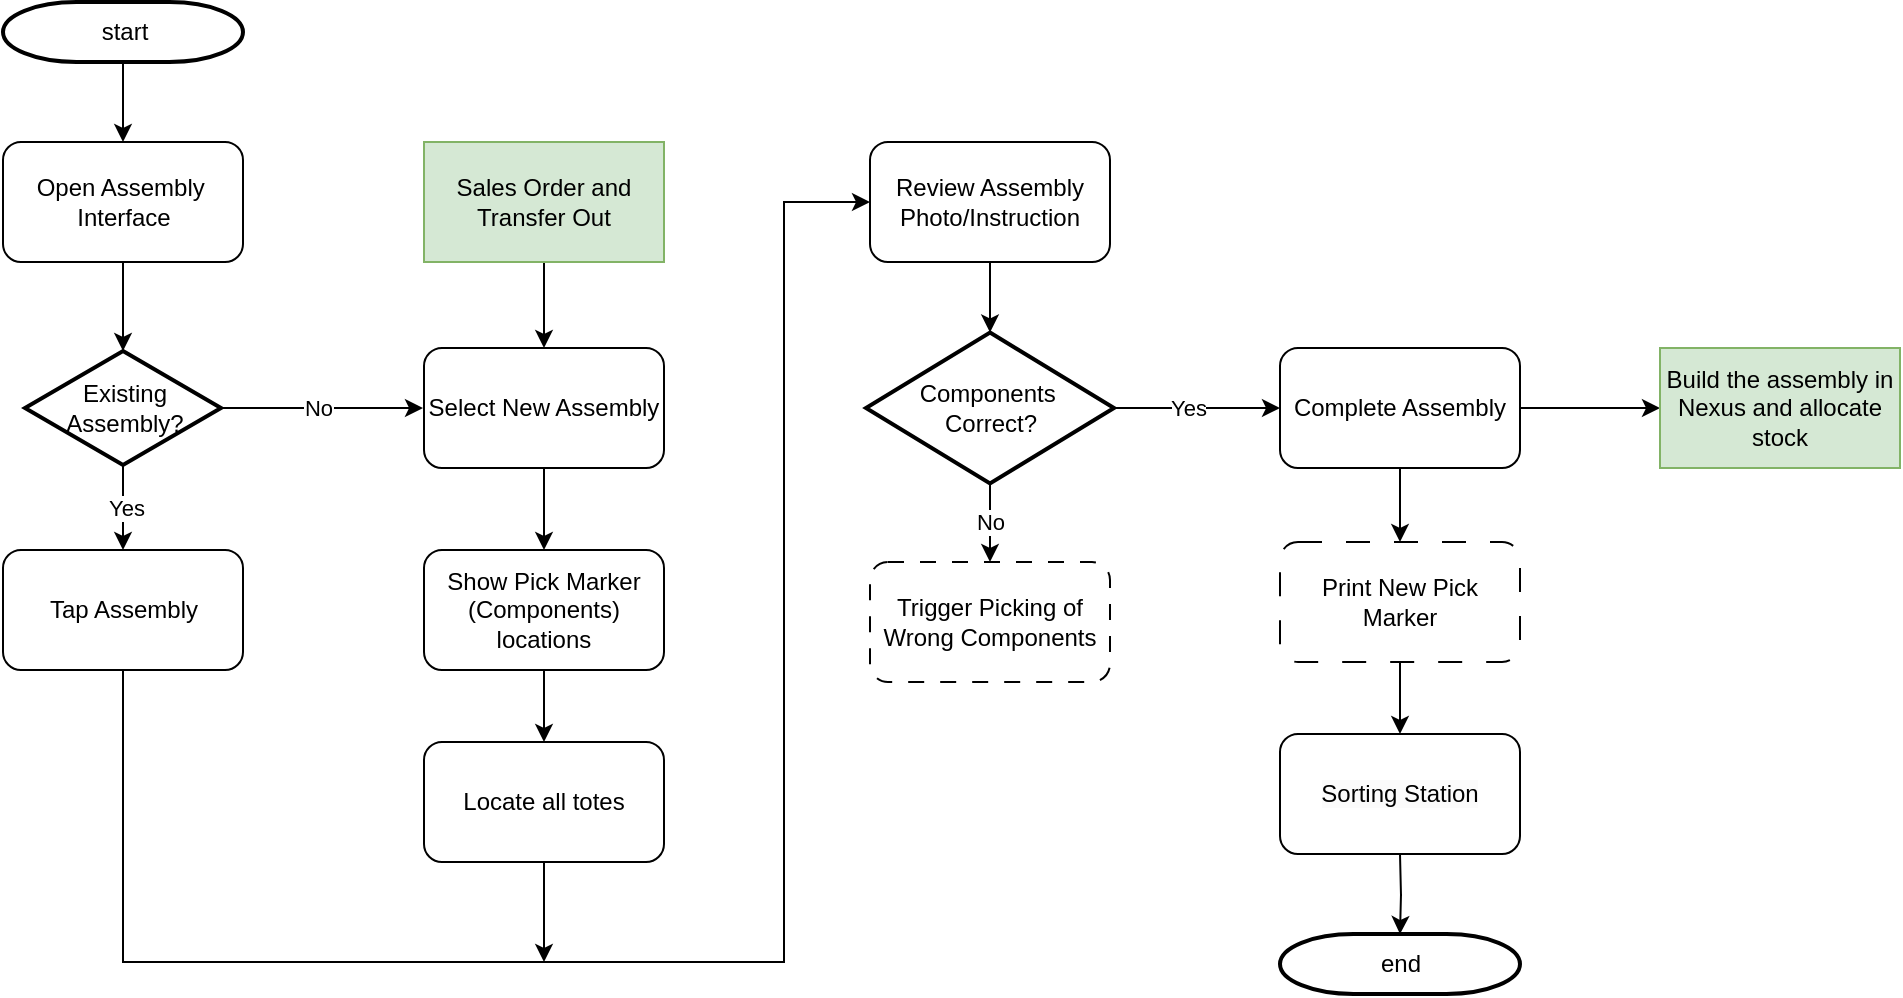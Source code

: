 <mxfile version="25.0.3">
  <diagram id="6a731a19-8d31-9384-78a2-239565b7b9f0" name="Page-1">
    <mxGraphModel dx="2074" dy="1132" grid="1" gridSize="10" guides="1" tooltips="1" connect="1" arrows="1" fold="1" page="1" pageScale="1" pageWidth="1169" pageHeight="827" background="none" math="0" shadow="0">
      <root>
        <mxCell id="0" />
        <mxCell id="1" parent="0" />
        <mxCell id="FllbzKFlJK6ehd7ZULbo-95" value="" style="edgeStyle=orthogonalEdgeStyle;rounded=0;orthogonalLoop=1;jettySize=auto;html=1;" parent="1" source="2" target="FllbzKFlJK6ehd7ZULbo-77" edge="1">
          <mxGeometry relative="1" as="geometry" />
        </mxCell>
        <mxCell id="2" value="start" style="shape=mxgraph.flowchart.terminator;strokeWidth=2;gradientColor=none;gradientDirection=north;fontStyle=0;html=1;" parent="1" vertex="1">
          <mxGeometry x="31.5" y="60" width="120" height="30" as="geometry" />
        </mxCell>
        <mxCell id="FllbzKFlJK6ehd7ZULbo-97" value="" style="edgeStyle=orthogonalEdgeStyle;rounded=0;orthogonalLoop=1;jettySize=auto;html=1;" parent="1" source="FllbzKFlJK6ehd7ZULbo-56" target="FllbzKFlJK6ehd7ZULbo-81" edge="1">
          <mxGeometry relative="1" as="geometry" />
        </mxCell>
        <mxCell id="FllbzKFlJK6ehd7ZULbo-119" value="Yes" style="edgeLabel;html=1;align=center;verticalAlign=middle;resizable=0;points=[];" parent="FllbzKFlJK6ehd7ZULbo-97" vertex="1" connectable="0">
          <mxGeometry x="-0.035" y="1" relative="1" as="geometry">
            <mxPoint y="1" as="offset" />
          </mxGeometry>
        </mxCell>
        <mxCell id="FllbzKFlJK6ehd7ZULbo-98" value="" style="edgeStyle=orthogonalEdgeStyle;rounded=0;orthogonalLoop=1;jettySize=auto;html=1;" parent="1" source="FllbzKFlJK6ehd7ZULbo-56" edge="1">
          <mxGeometry relative="1" as="geometry">
            <mxPoint x="241.5" y="263" as="targetPoint" />
          </mxGeometry>
        </mxCell>
        <mxCell id="FllbzKFlJK6ehd7ZULbo-118" value="No" style="edgeLabel;html=1;align=center;verticalAlign=middle;resizable=0;points=[];" parent="FllbzKFlJK6ehd7ZULbo-98" vertex="1" connectable="0">
          <mxGeometry x="-0.356" y="-2" relative="1" as="geometry">
            <mxPoint x="16" y="-2" as="offset" />
          </mxGeometry>
        </mxCell>
        <mxCell id="FllbzKFlJK6ehd7ZULbo-56" value="Existing&lt;div&gt;Assembly?&lt;/div&gt;" style="shape=mxgraph.flowchart.decision;strokeWidth=2;gradientColor=none;gradientDirection=north;fontStyle=0;html=1;" parent="1" vertex="1">
          <mxGeometry x="42.5" y="234.5" width="98" height="57" as="geometry" />
        </mxCell>
        <mxCell id="FllbzKFlJK6ehd7ZULbo-96" value="" style="edgeStyle=orthogonalEdgeStyle;rounded=0;orthogonalLoop=1;jettySize=auto;html=1;" parent="1" source="FllbzKFlJK6ehd7ZULbo-77" target="FllbzKFlJK6ehd7ZULbo-56" edge="1">
          <mxGeometry relative="1" as="geometry" />
        </mxCell>
        <mxCell id="FllbzKFlJK6ehd7ZULbo-77" value="&lt;span style=&quot;text-wrap-mode: nowrap;&quot;&gt;Open Assembly&amp;nbsp;&lt;/span&gt;&lt;div&gt;&lt;span style=&quot;text-wrap-mode: nowrap;&quot;&gt;Interface&lt;/span&gt;&lt;/div&gt;" style="rounded=1;whiteSpace=wrap;html=1;" parent="1" vertex="1">
          <mxGeometry x="31.5" y="130" width="120" height="60" as="geometry" />
        </mxCell>
        <mxCell id="FllbzKFlJK6ehd7ZULbo-106" style="edgeStyle=orthogonalEdgeStyle;rounded=0;orthogonalLoop=1;jettySize=auto;html=1;exitX=0.5;exitY=1;exitDx=0;exitDy=0;entryX=0;entryY=0.5;entryDx=0;entryDy=0;" parent="1" source="FllbzKFlJK6ehd7ZULbo-81" edge="1">
          <mxGeometry relative="1" as="geometry">
            <Array as="points">
              <mxPoint x="92" y="540" />
              <mxPoint x="422" y="540" />
              <mxPoint x="422" y="160" />
            </Array>
            <mxPoint x="465" y="160" as="targetPoint" />
          </mxGeometry>
        </mxCell>
        <mxCell id="FllbzKFlJK6ehd7ZULbo-81" value="&lt;span style=&quot;text-wrap-mode: nowrap;&quot;&gt;Tap Assembly&lt;/span&gt;" style="rounded=1;whiteSpace=wrap;html=1;" parent="1" vertex="1">
          <mxGeometry x="31.5" y="334" width="120" height="60" as="geometry" />
        </mxCell>
        <mxCell id="3FSWND0N6_TuDMLNCHhA-4" value="" style="edgeStyle=orthogonalEdgeStyle;rounded=0;orthogonalLoop=1;jettySize=auto;html=1;" parent="1" source="3FSWND0N6_TuDMLNCHhA-2" target="3FSWND0N6_TuDMLNCHhA-3" edge="1">
          <mxGeometry relative="1" as="geometry" />
        </mxCell>
        <mxCell id="3FSWND0N6_TuDMLNCHhA-2" value="&lt;span style=&quot;text-wrap-mode: nowrap;&quot;&gt;Select New Assembly&lt;/span&gt;" style="rounded=1;whiteSpace=wrap;html=1;" parent="1" vertex="1">
          <mxGeometry x="242" y="233" width="120" height="60" as="geometry" />
        </mxCell>
        <mxCell id="3FSWND0N6_TuDMLNCHhA-6" value="" style="edgeStyle=orthogonalEdgeStyle;rounded=0;orthogonalLoop=1;jettySize=auto;html=1;" parent="1" source="3FSWND0N6_TuDMLNCHhA-3" target="3FSWND0N6_TuDMLNCHhA-5" edge="1">
          <mxGeometry relative="1" as="geometry" />
        </mxCell>
        <mxCell id="3FSWND0N6_TuDMLNCHhA-3" value="&lt;span style=&quot;text-wrap-mode: nowrap;&quot;&gt;Show Pick Marker&lt;/span&gt;&lt;div&gt;&lt;span style=&quot;text-wrap-mode: nowrap;&quot;&gt;(Components)&lt;/span&gt;&lt;div&gt;&lt;span style=&quot;text-wrap-mode: nowrap;&quot;&gt;locations&lt;/span&gt;&lt;/div&gt;&lt;/div&gt;" style="rounded=1;whiteSpace=wrap;html=1;" parent="1" vertex="1">
          <mxGeometry x="242" y="334" width="120" height="60" as="geometry" />
        </mxCell>
        <mxCell id="3FSWND0N6_TuDMLNCHhA-7" style="edgeStyle=orthogonalEdgeStyle;rounded=0;orthogonalLoop=1;jettySize=auto;html=1;exitX=0.5;exitY=1;exitDx=0;exitDy=0;" parent="1" source="3FSWND0N6_TuDMLNCHhA-5" edge="1">
          <mxGeometry relative="1" as="geometry">
            <mxPoint x="302" y="540" as="targetPoint" />
          </mxGeometry>
        </mxCell>
        <mxCell id="3FSWND0N6_TuDMLNCHhA-5" value="&lt;span style=&quot;text-wrap-mode: nowrap;&quot;&gt;Locate all totes&lt;/span&gt;" style="rounded=1;whiteSpace=wrap;html=1;" parent="1" vertex="1">
          <mxGeometry x="242" y="430" width="120" height="60" as="geometry" />
        </mxCell>
        <mxCell id="3FSWND0N6_TuDMLNCHhA-49" value="" style="edgeStyle=orthogonalEdgeStyle;rounded=0;orthogonalLoop=1;jettySize=auto;html=1;entryX=0.5;entryY=0;entryDx=0;entryDy=0;" parent="1" source="3FSWND0N6_TuDMLNCHhA-44" target="77st5OGEvkiJ1o8_86Bu-5" edge="1">
          <mxGeometry relative="1" as="geometry">
            <mxPoint x="730" y="325.5" as="targetPoint" />
          </mxGeometry>
        </mxCell>
        <mxCell id="77st5OGEvkiJ1o8_86Bu-8" value="" style="edgeStyle=orthogonalEdgeStyle;rounded=0;orthogonalLoop=1;jettySize=auto;html=1;" edge="1" parent="1" source="3FSWND0N6_TuDMLNCHhA-44" target="77st5OGEvkiJ1o8_86Bu-7">
          <mxGeometry relative="1" as="geometry" />
        </mxCell>
        <mxCell id="3FSWND0N6_TuDMLNCHhA-44" value="Complete Assembly" style="rounded=1;whiteSpace=wrap;html=1;" parent="1" vertex="1">
          <mxGeometry x="670" y="233" width="120" height="60" as="geometry" />
        </mxCell>
        <mxCell id="xhCOY_ojmJU9_ownInAu-4" value="" style="edgeStyle=orthogonalEdgeStyle;rounded=0;orthogonalLoop=1;jettySize=auto;html=1;" parent="1" source="3FSWND0N6_TuDMLNCHhA-45" target="xhCOY_ojmJU9_ownInAu-3" edge="1">
          <mxGeometry relative="1" as="geometry" />
        </mxCell>
        <mxCell id="3FSWND0N6_TuDMLNCHhA-45" value="Review Assembly&lt;div&gt;Photo/Instruction&lt;/div&gt;" style="rounded=1;whiteSpace=wrap;html=1;" parent="1" vertex="1">
          <mxGeometry x="465" y="130" width="120" height="60" as="geometry" />
        </mxCell>
        <mxCell id="tU1RTp7UTsGop1RhKcKW-3" value="" style="edgeStyle=orthogonalEdgeStyle;rounded=0;orthogonalLoop=1;jettySize=auto;html=1;" parent="1" source="tU1RTp7UTsGop1RhKcKW-2" target="3FSWND0N6_TuDMLNCHhA-2" edge="1">
          <mxGeometry relative="1" as="geometry" />
        </mxCell>
        <mxCell id="tU1RTp7UTsGop1RhKcKW-2" value="Sales Order and Transfer Out" style="rounded=0;whiteSpace=wrap;html=1;fillColor=#d5e8d4;strokeColor=#82b366;" parent="1" vertex="1">
          <mxGeometry x="242" y="130" width="120" height="60" as="geometry" />
        </mxCell>
        <mxCell id="xhCOY_ojmJU9_ownInAu-5" value="" style="edgeStyle=orthogonalEdgeStyle;rounded=0;orthogonalLoop=1;jettySize=auto;html=1;" parent="1" source="xhCOY_ojmJU9_ownInAu-3" target="3FSWND0N6_TuDMLNCHhA-44" edge="1">
          <mxGeometry relative="1" as="geometry" />
        </mxCell>
        <mxCell id="xhCOY_ojmJU9_ownInAu-6" value="Yes" style="edgeLabel;html=1;align=center;verticalAlign=middle;resizable=0;points=[];" parent="xhCOY_ojmJU9_ownInAu-5" vertex="1" connectable="0">
          <mxGeometry x="-0.11" relative="1" as="geometry">
            <mxPoint as="offset" />
          </mxGeometry>
        </mxCell>
        <mxCell id="xhCOY_ojmJU9_ownInAu-8" value="No" style="edgeStyle=orthogonalEdgeStyle;rounded=0;orthogonalLoop=1;jettySize=auto;html=1;" parent="1" source="xhCOY_ojmJU9_ownInAu-3" target="xhCOY_ojmJU9_ownInAu-7" edge="1">
          <mxGeometry relative="1" as="geometry" />
        </mxCell>
        <mxCell id="xhCOY_ojmJU9_ownInAu-3" value="Components&amp;nbsp;&lt;div&gt;Correct?&lt;/div&gt;" style="shape=mxgraph.flowchart.decision;strokeWidth=2;gradientColor=none;gradientDirection=north;fontStyle=0;html=1;" parent="1" vertex="1">
          <mxGeometry x="463" y="225.25" width="124" height="75.5" as="geometry" />
        </mxCell>
        <mxCell id="xhCOY_ojmJU9_ownInAu-7" value="Trigger Picking of Wrong Components" style="rounded=1;whiteSpace=wrap;html=1;dashed=1;dashPattern=8 8;" parent="1" vertex="1">
          <mxGeometry x="465" y="340" width="120" height="60" as="geometry" />
        </mxCell>
        <mxCell id="77st5OGEvkiJ1o8_86Bu-2" value="end" style="shape=mxgraph.flowchart.terminator;strokeWidth=2;gradientColor=none;gradientDirection=north;fontStyle=0;html=1;" vertex="1" parent="1">
          <mxGeometry x="670" y="526" width="120" height="30" as="geometry" />
        </mxCell>
        <mxCell id="77st5OGEvkiJ1o8_86Bu-3" value="" style="edgeStyle=orthogonalEdgeStyle;rounded=0;orthogonalLoop=1;jettySize=auto;html=1;" edge="1" parent="1">
          <mxGeometry relative="1" as="geometry">
            <mxPoint x="730" y="486" as="sourcePoint" />
            <mxPoint x="730" y="526" as="targetPoint" />
          </mxGeometry>
        </mxCell>
        <mxCell id="77st5OGEvkiJ1o8_86Bu-4" value="" style="edgeStyle=orthogonalEdgeStyle;rounded=0;orthogonalLoop=1;jettySize=auto;html=1;" edge="1" parent="1" source="77st5OGEvkiJ1o8_86Bu-5">
          <mxGeometry relative="1" as="geometry">
            <mxPoint x="730" y="426" as="targetPoint" />
          </mxGeometry>
        </mxCell>
        <mxCell id="77st5OGEvkiJ1o8_86Bu-5" value="Print New Pick Marker" style="rounded=1;whiteSpace=wrap;html=1;dashed=1;dashPattern=12 12;" vertex="1" parent="1">
          <mxGeometry x="670" y="330" width="120" height="60" as="geometry" />
        </mxCell>
        <mxCell id="77st5OGEvkiJ1o8_86Bu-6" value="&lt;span style=&quot;color: rgb(0, 0, 0); font-family: Helvetica; font-size: 12px; font-style: normal; font-variant-ligatures: normal; font-variant-caps: normal; font-weight: 400; letter-spacing: normal; orphans: 2; text-align: center; text-indent: 0px; text-transform: none; widows: 2; word-spacing: 0px; -webkit-text-stroke-width: 0px; white-space: normal; background-color: rgb(251, 251, 251); text-decoration-thickness: initial; text-decoration-style: initial; text-decoration-color: initial; display: inline !important; float: none;&quot;&gt;Sorting Station&lt;/span&gt;" style="rounded=1;whiteSpace=wrap;html=1;" vertex="1" parent="1">
          <mxGeometry x="670" y="426" width="120" height="60" as="geometry" />
        </mxCell>
        <mxCell id="77st5OGEvkiJ1o8_86Bu-7" value="Build the assembly in Nexus and allocate stock" style="rounded=0;whiteSpace=wrap;html=1;fillColor=#d5e8d4;strokeColor=#82b366;" vertex="1" parent="1">
          <mxGeometry x="860" y="233" width="120" height="60" as="geometry" />
        </mxCell>
      </root>
    </mxGraphModel>
  </diagram>
</mxfile>
